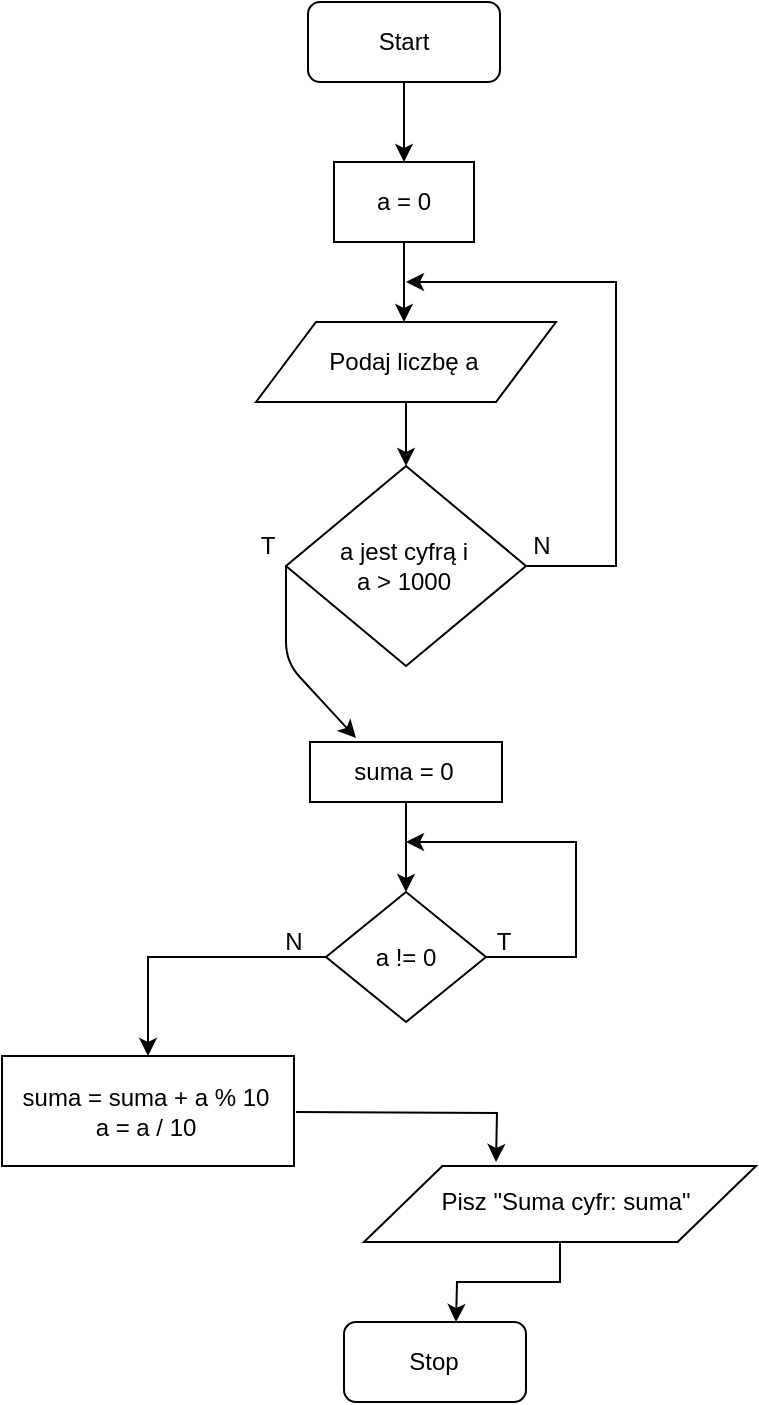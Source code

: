 <mxfile version="12.7.9" type="device"><diagram id="3UqVnKAglRjDjX8XiK-7" name="Page-1"><mxGraphModel dx="782" dy="738" grid="1" gridSize="10" guides="1" tooltips="1" connect="1" arrows="1" fold="1" page="1" pageScale="1" pageWidth="827" pageHeight="1169" math="0" shadow="0"><root><mxCell id="0"/><mxCell id="1" parent="0"/><mxCell id="R-5YOks2D2qUioG0xuQI-4" value="" style="edgeStyle=orthogonalEdgeStyle;rounded=0;orthogonalLoop=1;jettySize=auto;html=1;" parent="1" source="R-5YOks2D2qUioG0xuQI-1" edge="1"><mxGeometry relative="1" as="geometry"><mxPoint x="414" y="110" as="targetPoint"/></mxGeometry></mxCell><mxCell id="R-5YOks2D2qUioG0xuQI-1" value="" style="rounded=1;whiteSpace=wrap;html=1;" parent="1" vertex="1"><mxGeometry x="366" y="30" width="96" height="40" as="geometry"/></mxCell><mxCell id="R-5YOks2D2qUioG0xuQI-2" value="Start" style="text;html=1;strokeColor=none;fillColor=none;align=center;verticalAlign=middle;whiteSpace=wrap;rounded=0;" parent="1" vertex="1"><mxGeometry x="394" y="40" width="40" height="20" as="geometry"/></mxCell><mxCell id="R-5YOks2D2qUioG0xuQI-6" value="" style="rounded=0;whiteSpace=wrap;html=1;" parent="1" vertex="1"><mxGeometry x="379" y="110" width="70" height="40" as="geometry"/></mxCell><mxCell id="R-5YOks2D2qUioG0xuQI-7" value="a = 0" style="text;html=1;strokeColor=none;fillColor=none;align=center;verticalAlign=middle;whiteSpace=wrap;rounded=0;" parent="1" vertex="1"><mxGeometry x="394" y="120" width="40" height="20" as="geometry"/></mxCell><mxCell id="R-5YOks2D2qUioG0xuQI-8" value="" style="shape=parallelogram;perimeter=parallelogramPerimeter;whiteSpace=wrap;html=1;" parent="1" vertex="1"><mxGeometry x="340" y="190" width="150" height="40" as="geometry"/></mxCell><mxCell id="R-5YOks2D2qUioG0xuQI-9" value="" style="endArrow=classic;html=1;exitX=0.5;exitY=1;exitDx=0;exitDy=0;" parent="1" source="R-5YOks2D2qUioG0xuQI-6" edge="1"><mxGeometry width="50" height="50" relative="1" as="geometry"><mxPoint x="390" y="340" as="sourcePoint"/><mxPoint x="414" y="190" as="targetPoint"/></mxGeometry></mxCell><mxCell id="R-5YOks2D2qUioG0xuQI-10" value="Podaj liczbę a" style="text;html=1;strokeColor=none;fillColor=none;align=center;verticalAlign=middle;whiteSpace=wrap;rounded=0;" parent="1" vertex="1"><mxGeometry x="359" y="200" width="110" height="20" as="geometry"/></mxCell><mxCell id="R-5YOks2D2qUioG0xuQI-15" value="" style="edgeStyle=orthogonalEdgeStyle;rounded=0;orthogonalLoop=1;jettySize=auto;html=1;" parent="1" source="R-5YOks2D2qUioG0xuQI-11" edge="1"><mxGeometry relative="1" as="geometry"><mxPoint x="415" y="170" as="targetPoint"/><Array as="points"><mxPoint x="520" y="312"/><mxPoint x="520" y="170"/></Array></mxGeometry></mxCell><mxCell id="R-5YOks2D2qUioG0xuQI-11" value="" style="rhombus;whiteSpace=wrap;html=1;" parent="1" vertex="1"><mxGeometry x="355" y="262" width="120" height="100" as="geometry"/></mxCell><mxCell id="R-5YOks2D2qUioG0xuQI-12" value="a jest cyfrą i&lt;br&gt;a &amp;gt; 1000" style="text;html=1;strokeColor=none;fillColor=none;align=center;verticalAlign=middle;whiteSpace=wrap;rounded=0;" parent="1" vertex="1"><mxGeometry x="371" y="292" width="86" height="40" as="geometry"/></mxCell><mxCell id="R-5YOks2D2qUioG0xuQI-13" value="" style="endArrow=classic;html=1;exitX=0.5;exitY=1;exitDx=0;exitDy=0;entryX=0.5;entryY=0;entryDx=0;entryDy=0;" parent="1" source="R-5YOks2D2qUioG0xuQI-8" target="R-5YOks2D2qUioG0xuQI-11" edge="1"><mxGeometry width="50" height="50" relative="1" as="geometry"><mxPoint x="390" y="340" as="sourcePoint"/><mxPoint x="440" y="290" as="targetPoint"/></mxGeometry></mxCell><mxCell id="R-5YOks2D2qUioG0xuQI-16" value="" style="endArrow=classic;html=1;exitX=0;exitY=0.5;exitDx=0;exitDy=0;" parent="1" source="R-5YOks2D2qUioG0xuQI-11" edge="1"><mxGeometry width="50" height="50" relative="1" as="geometry"><mxPoint x="390" y="340" as="sourcePoint"/><mxPoint x="390" y="398" as="targetPoint"/><Array as="points"><mxPoint x="355" y="360"/></Array></mxGeometry></mxCell><mxCell id="R-5YOks2D2qUioG0xuQI-17" value="" style="rounded=0;whiteSpace=wrap;html=1;" parent="1" vertex="1"><mxGeometry x="367" y="400" width="96" height="30" as="geometry"/></mxCell><mxCell id="R-5YOks2D2qUioG0xuQI-18" value="suma = 0" style="text;html=1;strokeColor=none;fillColor=none;align=center;verticalAlign=middle;whiteSpace=wrap;rounded=0;" parent="1" vertex="1"><mxGeometry x="384" y="405" width="60" height="20" as="geometry"/></mxCell><mxCell id="R-5YOks2D2qUioG0xuQI-25" value="" style="edgeStyle=orthogonalEdgeStyle;rounded=0;orthogonalLoop=1;jettySize=auto;html=1;entryX=0.5;entryY=0;entryDx=0;entryDy=0;" parent="1" source="R-5YOks2D2qUioG0xuQI-19" target="R-5YOks2D2qUioG0xuQI-23" edge="1"><mxGeometry relative="1" as="geometry"><mxPoint x="300" y="545" as="targetPoint"/></mxGeometry></mxCell><mxCell id="R-5YOks2D2qUioG0xuQI-29" value="" style="edgeStyle=orthogonalEdgeStyle;rounded=0;orthogonalLoop=1;jettySize=auto;html=1;" parent="1" source="R-5YOks2D2qUioG0xuQI-19" edge="1"><mxGeometry relative="1" as="geometry"><mxPoint x="415" y="450" as="targetPoint"/><Array as="points"><mxPoint x="500" y="508"/><mxPoint x="500" y="450"/></Array></mxGeometry></mxCell><mxCell id="R-5YOks2D2qUioG0xuQI-19" value="" style="rhombus;whiteSpace=wrap;html=1;" parent="1" vertex="1"><mxGeometry x="375" y="475" width="80" height="65" as="geometry"/></mxCell><mxCell id="R-5YOks2D2qUioG0xuQI-20" value="a != 0" style="text;html=1;strokeColor=none;fillColor=none;align=center;verticalAlign=middle;whiteSpace=wrap;rounded=0;" parent="1" vertex="1"><mxGeometry x="395" y="497.5" width="40" height="20" as="geometry"/></mxCell><mxCell id="R-5YOks2D2qUioG0xuQI-21" value="" style="endArrow=classic;html=1;exitX=0.5;exitY=1;exitDx=0;exitDy=0;entryX=0.5;entryY=0;entryDx=0;entryDy=0;" parent="1" source="R-5YOks2D2qUioG0xuQI-17" target="R-5YOks2D2qUioG0xuQI-19" edge="1"><mxGeometry width="50" height="50" relative="1" as="geometry"><mxPoint x="390" y="440" as="sourcePoint"/><mxPoint x="320" y="470" as="targetPoint"/></mxGeometry></mxCell><mxCell id="R-5YOks2D2qUioG0xuQI-23" value="" style="rounded=0;whiteSpace=wrap;html=1;" parent="1" vertex="1"><mxGeometry x="213" y="557" width="146" height="55" as="geometry"/></mxCell><mxCell id="R-5YOks2D2qUioG0xuQI-33" value="" style="edgeStyle=orthogonalEdgeStyle;rounded=0;orthogonalLoop=1;jettySize=auto;html=1;" parent="1" edge="1"><mxGeometry relative="1" as="geometry"><mxPoint x="460" y="610" as="targetPoint"/><mxPoint x="360" y="585" as="sourcePoint"/></mxGeometry></mxCell><mxCell id="R-5YOks2D2qUioG0xuQI-28" value="suma = suma + a % 10&lt;br&gt;a = a / 10" style="text;html=1;strokeColor=none;fillColor=none;align=center;verticalAlign=middle;whiteSpace=wrap;rounded=0;" parent="1" vertex="1"><mxGeometry x="215" y="565" width="140" height="40" as="geometry"/></mxCell><mxCell id="R-5YOks2D2qUioG0xuQI-37" value="" style="edgeStyle=orthogonalEdgeStyle;rounded=0;orthogonalLoop=1;jettySize=auto;html=1;" parent="1" source="R-5YOks2D2qUioG0xuQI-34" edge="1"><mxGeometry relative="1" as="geometry"><mxPoint x="440" y="690" as="targetPoint"/></mxGeometry></mxCell><mxCell id="R-5YOks2D2qUioG0xuQI-34" value="" style="shape=parallelogram;perimeter=parallelogramPerimeter;whiteSpace=wrap;html=1;" parent="1" vertex="1"><mxGeometry x="394" y="612" width="196" height="38" as="geometry"/></mxCell><mxCell id="R-5YOks2D2qUioG0xuQI-35" value="Pisz &quot;Suma cyfr: suma&quot;" style="text;html=1;strokeColor=none;fillColor=none;align=center;verticalAlign=middle;whiteSpace=wrap;rounded=0;" parent="1" vertex="1"><mxGeometry x="430" y="620" width="130" height="20" as="geometry"/></mxCell><mxCell id="R-5YOks2D2qUioG0xuQI-38" value="" style="rounded=1;whiteSpace=wrap;html=1;" parent="1" vertex="1"><mxGeometry x="384" y="690" width="91" height="40" as="geometry"/></mxCell><mxCell id="R-5YOks2D2qUioG0xuQI-39" value="Stop" style="text;html=1;strokeColor=none;fillColor=none;align=center;verticalAlign=middle;whiteSpace=wrap;rounded=0;" parent="1" vertex="1"><mxGeometry x="409" y="700" width="40" height="20" as="geometry"/></mxCell><mxCell id="8MkapTnE9j-9jxSn0uwW-1" value="N" style="text;html=1;strokeColor=none;fillColor=none;align=center;verticalAlign=middle;whiteSpace=wrap;rounded=0;" vertex="1" parent="1"><mxGeometry x="463" y="292" width="40" height="20" as="geometry"/></mxCell><mxCell id="8MkapTnE9j-9jxSn0uwW-4" value="T" style="text;html=1;strokeColor=none;fillColor=none;align=center;verticalAlign=middle;whiteSpace=wrap;rounded=0;" vertex="1" parent="1"><mxGeometry x="326" y="292" width="40" height="20" as="geometry"/></mxCell><mxCell id="8MkapTnE9j-9jxSn0uwW-5" value="N" style="text;html=1;strokeColor=none;fillColor=none;align=center;verticalAlign=middle;whiteSpace=wrap;rounded=0;" vertex="1" parent="1"><mxGeometry x="339" y="490" width="40" height="20" as="geometry"/></mxCell><mxCell id="8MkapTnE9j-9jxSn0uwW-6" value="T" style="text;html=1;strokeColor=none;fillColor=none;align=center;verticalAlign=middle;whiteSpace=wrap;rounded=0;" vertex="1" parent="1"><mxGeometry x="444" y="490" width="40" height="20" as="geometry"/></mxCell></root></mxGraphModel></diagram></mxfile>
